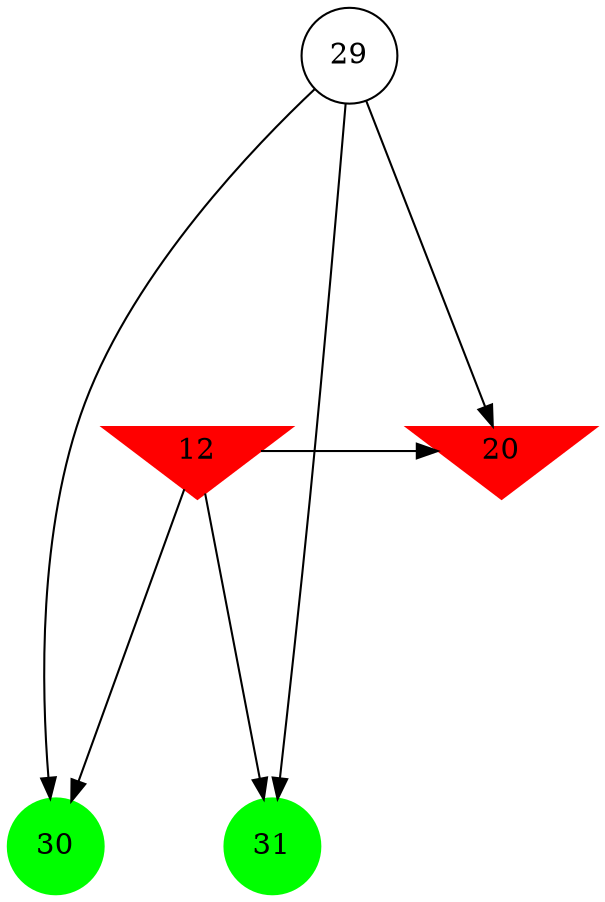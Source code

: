 digraph brain {
	ranksep=2.0;
	12 [shape=invtriangle,style=filled,color=red];
	20 [shape=invtriangle,style=filled,color=red];
	29 [shape=circle,color=black];
	30 [shape=circle,style=filled,color=green];
	31 [shape=circle,style=filled,color=green];
	29	->	20;
	29	->	30;
	29	->	31;
	12	->	20;
	12	->	30;
	12	->	31;
	{ rank=same; 12; 20; }
	{ rank=same; 29; }
	{ rank=same; 30; 31; }
}
